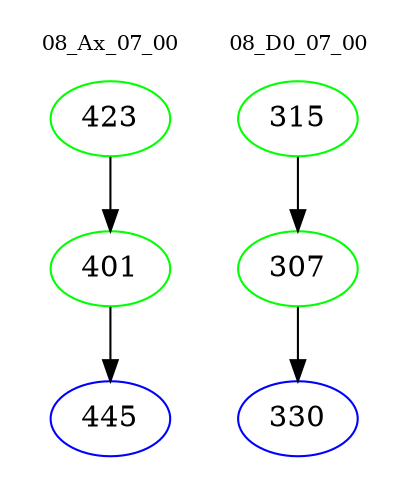 digraph{
subgraph cluster_0 {
color = white
label = "08_Ax_07_00";
fontsize=10;
T0_423 [label="423", color="green"]
T0_423 -> T0_401 [color="black"]
T0_401 [label="401", color="green"]
T0_401 -> T0_445 [color="black"]
T0_445 [label="445", color="blue"]
}
subgraph cluster_1 {
color = white
label = "08_D0_07_00";
fontsize=10;
T1_315 [label="315", color="green"]
T1_315 -> T1_307 [color="black"]
T1_307 [label="307", color="green"]
T1_307 -> T1_330 [color="black"]
T1_330 [label="330", color="blue"]
}
}
